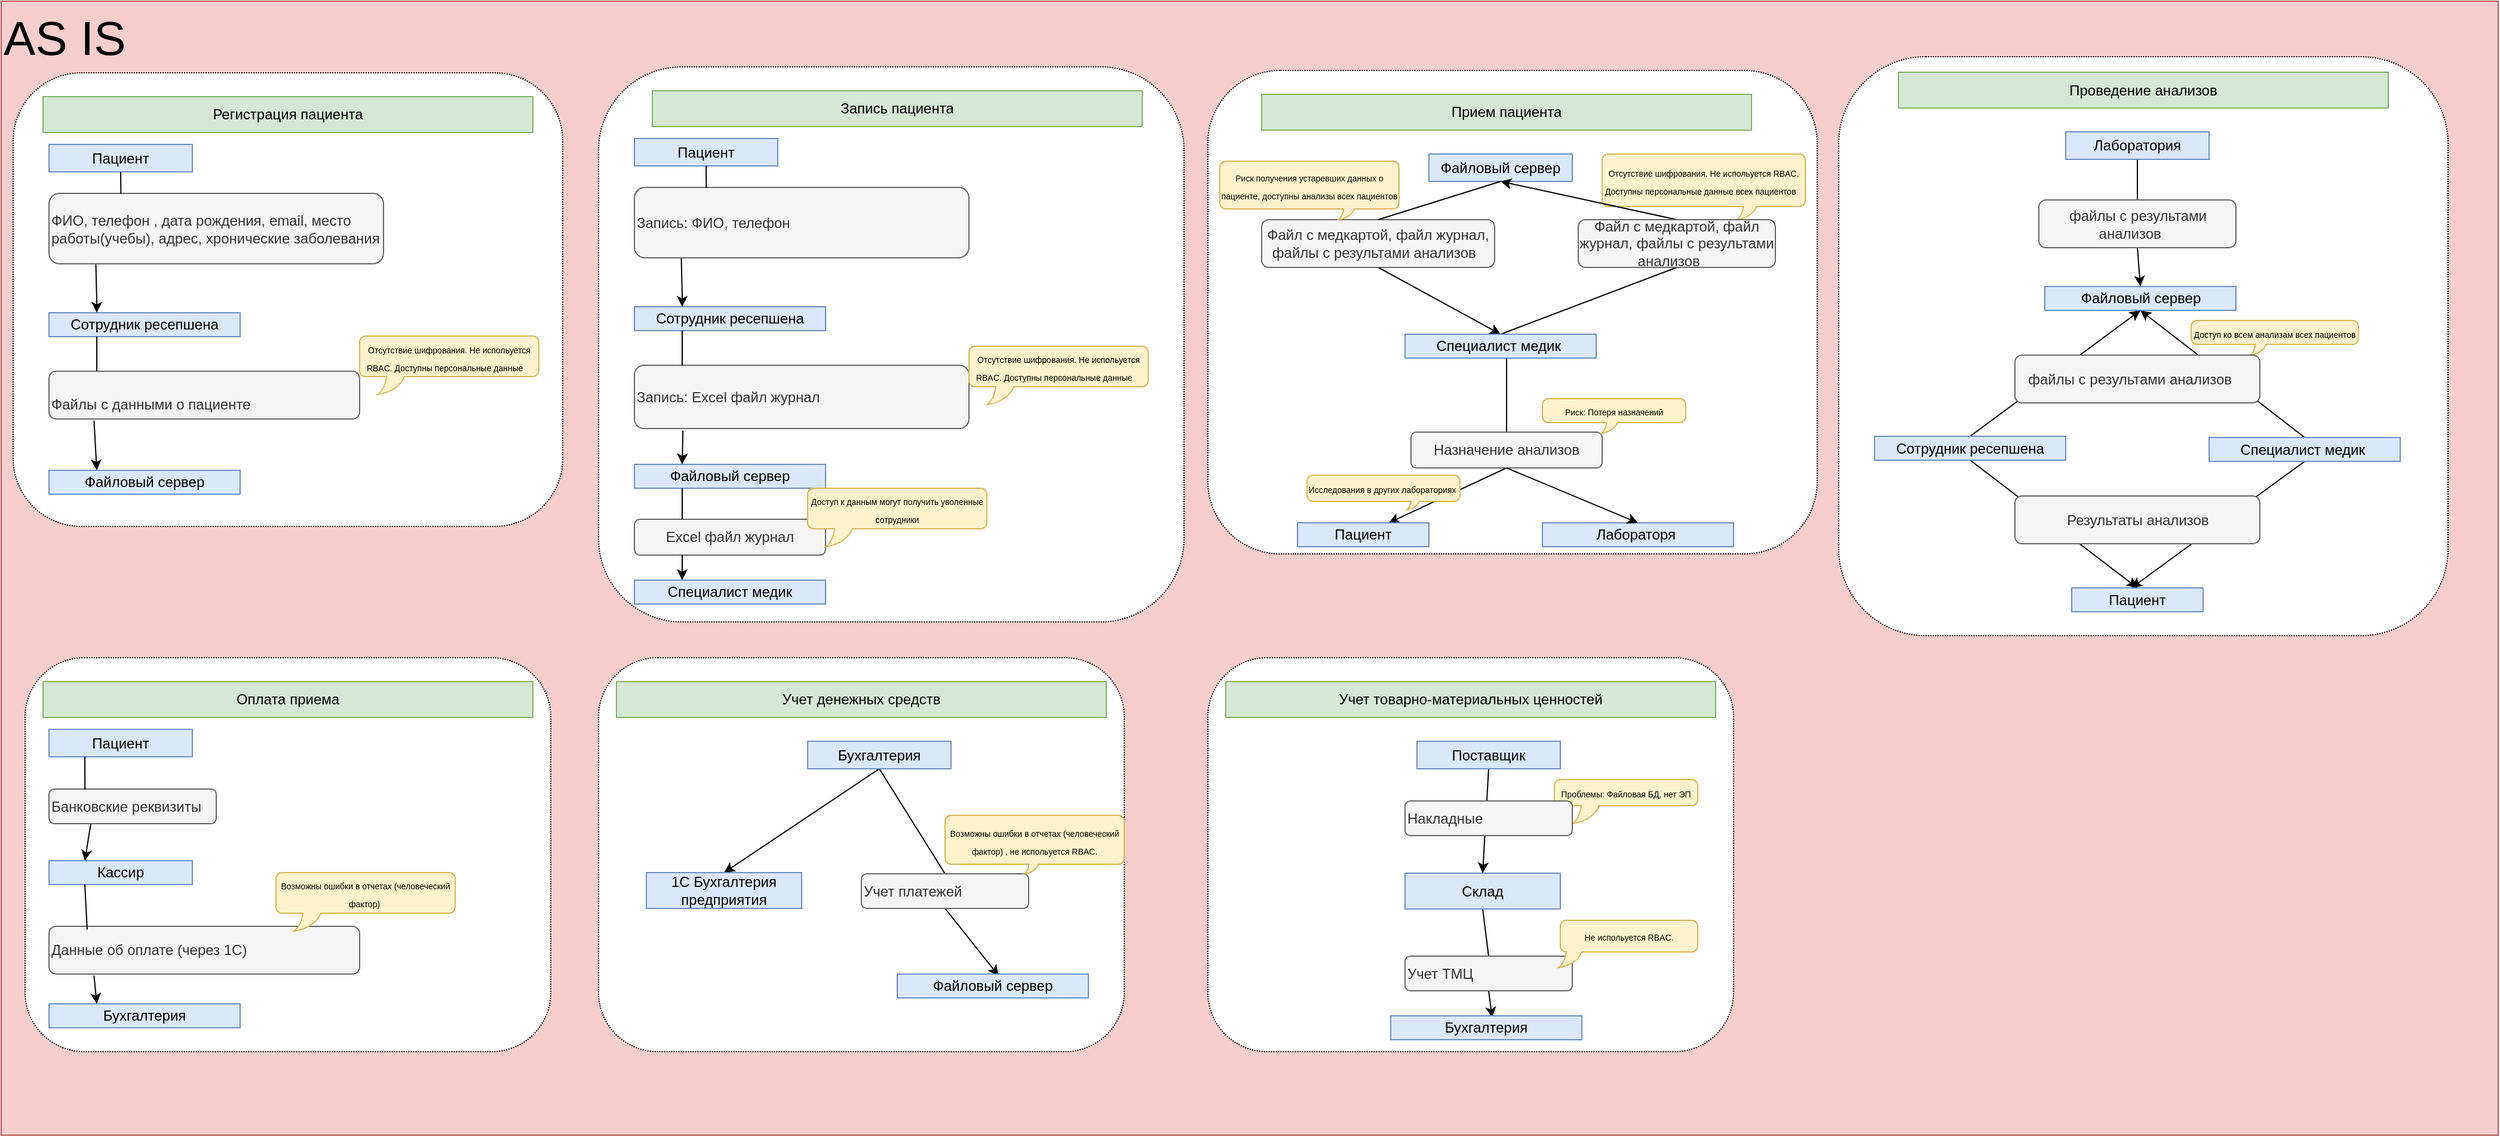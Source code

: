 <mxfile version="26.2.2">
  <diagram name="Страница — 1" id="flqb_vgoVWN2gIgyEzhE">
    <mxGraphModel dx="5712" dy="4565" grid="1" gridSize="10" guides="1" tooltips="1" connect="1" arrows="1" fold="1" page="1" pageScale="1" pageWidth="827" pageHeight="1169" math="0" shadow="0">
      <root>
        <mxCell id="0" />
        <mxCell id="1" parent="0" />
        <mxCell id="AsZ9xVdUvR41cb9abi4R-146" value="AS IS" style="text;html=1;align=left;verticalAlign=top;whiteSpace=wrap;rounded=0;fillColor=#f8cecc;strokeColor=#b85450;fontSize=40;" parent="1" vertex="1">
          <mxGeometry x="40" y="-1140" width="2090" height="950" as="geometry" />
        </mxCell>
        <mxCell id="AsZ9xVdUvR41cb9abi4R-136" value="" style="rounded=1;whiteSpace=wrap;html=1;textShadow=1;labelBorderColor=light-dark(#0ff029, #ededed);dashed=1;dashPattern=1 1;" parent="1" vertex="1">
          <mxGeometry x="1578" y="-1093.5" width="510" height="485" as="geometry" />
        </mxCell>
        <mxCell id="AsZ9xVdUvR41cb9abi4R-16" value="" style="rounded=1;whiteSpace=wrap;html=1;textShadow=1;labelBorderColor=light-dark(#0ff029, #ededed);dashed=1;dashPattern=1 1;" parent="1" vertex="1">
          <mxGeometry x="50" y="-1080" width="460" height="380" as="geometry" />
        </mxCell>
        <mxCell id="AsZ9xVdUvR41cb9abi4R-1" value="Пациент" style="rounded=0;whiteSpace=wrap;html=1;fillColor=#dae8fc;strokeColor=#6c8ebf;" parent="1" vertex="1">
          <mxGeometry x="80" y="-1020" width="120" height="23" as="geometry" />
        </mxCell>
        <mxCell id="AsZ9xVdUvR41cb9abi4R-18" style="edgeStyle=none;rounded=0;orthogonalLoop=1;jettySize=auto;html=1;exitX=0.14;exitY=0.983;exitDx=0;exitDy=0;entryX=0.25;entryY=0;entryDx=0;entryDy=0;endArrow=classic;startFill=0;exitPerimeter=0;endFill=1;" parent="1" source="AsZ9xVdUvR41cb9abi4R-2" target="AsZ9xVdUvR41cb9abi4R-3" edge="1">
          <mxGeometry relative="1" as="geometry">
            <Array as="points">
              <mxPoint x="120" y="-889" />
            </Array>
          </mxGeometry>
        </mxCell>
        <mxCell id="AsZ9xVdUvR41cb9abi4R-2" value="&lt;div&gt;&lt;span style=&quot;background-color: transparent; color: light-dark(rgb(51, 51, 51), rgb(193, 193, 193));&quot;&gt;ФИО, телефон , д&lt;/span&gt;ата рождения, email, место работы(учебы), адрес, хронические заболевания&lt;/div&gt;" style="rounded=1;whiteSpace=wrap;html=1;fillColor=#f5f5f5;fontColor=#333333;strokeColor=#666666;align=left;" parent="1" vertex="1">
          <mxGeometry x="80" y="-979" width="280" height="59" as="geometry" />
        </mxCell>
        <mxCell id="AsZ9xVdUvR41cb9abi4R-3" value="Сотрудник ресепшена" style="rounded=0;whiteSpace=wrap;html=1;fillColor=#dae8fc;strokeColor=#6c8ebf;" parent="1" vertex="1">
          <mxGeometry x="80" y="-879" width="160" height="20" as="geometry" />
        </mxCell>
        <mxCell id="AsZ9xVdUvR41cb9abi4R-4" value="Файловый сервер" style="rounded=0;whiteSpace=wrap;html=1;fillColor=#dae8fc;strokeColor=#6c8ebf;" parent="1" vertex="1">
          <mxGeometry x="80" y="-747" width="160" height="20" as="geometry" />
        </mxCell>
        <mxCell id="AsZ9xVdUvR41cb9abi4R-8" style="edgeStyle=none;rounded=0;orthogonalLoop=1;jettySize=auto;html=1;exitX=0.5;exitY=1;exitDx=0;exitDy=0;entryX=0.215;entryY=0.007;entryDx=0;entryDy=0;entryPerimeter=0;endArrow=none;startFill=0;" parent="1" source="AsZ9xVdUvR41cb9abi4R-1" target="AsZ9xVdUvR41cb9abi4R-2" edge="1">
          <mxGeometry relative="1" as="geometry" />
        </mxCell>
        <mxCell id="AsZ9xVdUvR41cb9abi4R-10" value="&lt;br&gt;&lt;div&gt;Файлы с данными о пациенте&amp;nbsp;&lt;/div&gt;" style="rounded=1;whiteSpace=wrap;html=1;fillColor=#f5f5f5;fontColor=#333333;strokeColor=#666666;align=left;" parent="1" vertex="1">
          <mxGeometry x="80" y="-830" width="260" height="40" as="geometry" />
        </mxCell>
        <mxCell id="AsZ9xVdUvR41cb9abi4R-12" style="edgeStyle=none;rounded=0;orthogonalLoop=1;jettySize=auto;html=1;exitX=0.25;exitY=1;exitDx=0;exitDy=0;endArrow=none;startFill=0;" parent="1" source="AsZ9xVdUvR41cb9abi4R-3" edge="1">
          <mxGeometry relative="1" as="geometry">
            <mxPoint x="120" y="-830" as="targetPoint" />
          </mxGeometry>
        </mxCell>
        <mxCell id="AsZ9xVdUvR41cb9abi4R-13" style="edgeStyle=none;rounded=0;orthogonalLoop=1;jettySize=auto;html=1;exitX=0.145;exitY=1.032;exitDx=0;exitDy=0;entryX=0.25;entryY=0;entryDx=0;entryDy=0;exitPerimeter=0;" parent="1" source="AsZ9xVdUvR41cb9abi4R-10" target="AsZ9xVdUvR41cb9abi4R-4" edge="1">
          <mxGeometry relative="1" as="geometry" />
        </mxCell>
        <mxCell id="AsZ9xVdUvR41cb9abi4R-15" style="edgeStyle=none;rounded=0;orthogonalLoop=1;jettySize=auto;html=1;exitX=0.25;exitY=1;exitDx=0;exitDy=0;entryX=0.25;entryY=0;entryDx=0;entryDy=0;" parent="1" edge="1">
          <mxGeometry relative="1" as="geometry">
            <mxPoint x="100" y="450" as="targetPoint" />
          </mxGeometry>
        </mxCell>
        <mxCell id="AsZ9xVdUvR41cb9abi4R-17" value="Регистрация пациента" style="text;strokeColor=#82b366;fillColor=#d5e8d4;align=center;verticalAlign=middle;spacingLeft=4;spacingRight=4;overflow=hidden;points=[[0,0.5],[1,0.5]];portConstraint=eastwest;rotatable=0;whiteSpace=wrap;html=1;" parent="1" vertex="1">
          <mxGeometry x="75" y="-1060" width="410" height="30" as="geometry" />
        </mxCell>
        <mxCell id="AsZ9xVdUvR41cb9abi4R-19" value="&lt;font style=&quot;font-size: 7px;&quot;&gt;Отсутствие шифрования. Не испольуется RBAC. Доступны персональные данные&amp;nbsp;&amp;nbsp;&lt;/font&gt;&amp;nbsp;" style="whiteSpace=wrap;html=1;shape=mxgraph.basic.roundRectCallout;dx=30;dy=15;size=5;boundedLbl=1;fillColor=#fff2cc;strokeColor=#d6b656;" parent="1" vertex="1">
          <mxGeometry x="340" y="-859.5" width="150" height="49" as="geometry" />
        </mxCell>
        <mxCell id="AsZ9xVdUvR41cb9abi4R-22" value="" style="rounded=1;whiteSpace=wrap;html=1;textShadow=1;labelBorderColor=light-dark(#0ff029, #ededed);dashed=1;dashPattern=1 1;" parent="1" vertex="1">
          <mxGeometry x="1050" y="-1082" width="510" height="405" as="geometry" />
        </mxCell>
        <mxCell id="AsZ9xVdUvR41cb9abi4R-23" value="Файловый сервер" style="rounded=0;whiteSpace=wrap;html=1;fillColor=#dae8fc;strokeColor=#6c8ebf;" parent="1" vertex="1">
          <mxGeometry x="1235" y="-1012" width="120" height="23" as="geometry" />
        </mxCell>
        <mxCell id="AsZ9xVdUvR41cb9abi4R-59" style="edgeStyle=none;rounded=0;orthogonalLoop=1;jettySize=auto;html=1;exitX=0.5;exitY=1;exitDx=0;exitDy=0;entryX=0.5;entryY=0;entryDx=0;entryDy=0;" parent="1" source="AsZ9xVdUvR41cb9abi4R-25" target="AsZ9xVdUvR41cb9abi4R-26" edge="1">
          <mxGeometry relative="1" as="geometry" />
        </mxCell>
        <mxCell id="AsZ9xVdUvR41cb9abi4R-25" value="Файл с медкартой, файл журнал, файлы с результами анализов&amp;nbsp;&amp;nbsp;" style="rounded=1;whiteSpace=wrap;html=1;fillColor=#f5f5f5;fontColor=#333333;strokeColor=#666666;" parent="1" vertex="1">
          <mxGeometry x="1095" y="-957" width="195" height="40" as="geometry" />
        </mxCell>
        <mxCell id="AsZ9xVdUvR41cb9abi4R-61" style="edgeStyle=none;rounded=0;orthogonalLoop=1;jettySize=auto;html=1;exitX=0.5;exitY=0;exitDx=0;exitDy=0;entryX=0.5;entryY=1;entryDx=0;entryDy=0;endArrow=none;startFill=0;" parent="1" source="AsZ9xVdUvR41cb9abi4R-26" target="AsZ9xVdUvR41cb9abi4R-60" edge="1">
          <mxGeometry relative="1" as="geometry">
            <mxPoint x="1249" y="-1082" as="targetPoint" />
          </mxGeometry>
        </mxCell>
        <mxCell id="AsZ9xVdUvR41cb9abi4R-26" value="Специалист медик&amp;nbsp;" style="rounded=0;whiteSpace=wrap;html=1;fillColor=#dae8fc;strokeColor=#6c8ebf;" parent="1" vertex="1">
          <mxGeometry x="1215" y="-861" width="160" height="20" as="geometry" />
        </mxCell>
        <mxCell id="AsZ9xVdUvR41cb9abi4R-28" value="Лабораторя&amp;nbsp;" style="rounded=0;whiteSpace=wrap;html=1;fillColor=#dae8fc;strokeColor=#6c8ebf;" parent="1" vertex="1">
          <mxGeometry x="1330" y="-703" width="160" height="20" as="geometry" />
        </mxCell>
        <mxCell id="AsZ9xVdUvR41cb9abi4R-29" style="edgeStyle=none;rounded=0;orthogonalLoop=1;jettySize=auto;html=1;exitX=0.5;exitY=1;exitDx=0;exitDy=0;entryX=0.5;entryY=0;entryDx=0;entryDy=0;endArrow=none;startFill=0;" parent="1" source="AsZ9xVdUvR41cb9abi4R-23" target="AsZ9xVdUvR41cb9abi4R-25" edge="1">
          <mxGeometry relative="1" as="geometry" />
        </mxCell>
        <mxCell id="AsZ9xVdUvR41cb9abi4R-97" style="edgeStyle=none;rounded=0;orthogonalLoop=1;jettySize=auto;html=1;exitX=0.5;exitY=1;exitDx=0;exitDy=0;" parent="1" source="AsZ9xVdUvR41cb9abi4R-31" target="AsZ9xVdUvR41cb9abi4R-96" edge="1">
          <mxGeometry relative="1" as="geometry" />
        </mxCell>
        <mxCell id="AsZ9xVdUvR41cb9abi4R-31" value="Назначение анализов" style="rounded=1;whiteSpace=wrap;html=1;fillColor=#f5f5f5;fontColor=#333333;strokeColor=#666666;" parent="1" vertex="1">
          <mxGeometry x="1220" y="-779" width="160" height="30" as="geometry" />
        </mxCell>
        <mxCell id="AsZ9xVdUvR41cb9abi4R-34" style="edgeStyle=none;rounded=0;orthogonalLoop=1;jettySize=auto;html=1;exitX=0.25;exitY=1;exitDx=0;exitDy=0;entryX=0.5;entryY=0;entryDx=0;entryDy=0;endArrow=none;startFill=0;" parent="1" target="AsZ9xVdUvR41cb9abi4R-31" edge="1">
          <mxGeometry relative="1" as="geometry">
            <mxPoint x="1300" y="-841.0" as="sourcePoint" />
          </mxGeometry>
        </mxCell>
        <mxCell id="AsZ9xVdUvR41cb9abi4R-35" style="edgeStyle=none;rounded=0;orthogonalLoop=1;jettySize=auto;html=1;exitX=0.5;exitY=1;exitDx=0;exitDy=0;entryX=0.5;entryY=0;entryDx=0;entryDy=0;" parent="1" source="AsZ9xVdUvR41cb9abi4R-31" target="AsZ9xVdUvR41cb9abi4R-28" edge="1">
          <mxGeometry relative="1" as="geometry" />
        </mxCell>
        <mxCell id="AsZ9xVdUvR41cb9abi4R-36" value="Прием пациента" style="text;strokeColor=#82b366;fillColor=#d5e8d4;align=center;verticalAlign=middle;spacingLeft=4;spacingRight=4;overflow=hidden;points=[[0,0.5],[1,0.5]];portConstraint=eastwest;rotatable=0;whiteSpace=wrap;html=1;" parent="1" vertex="1">
          <mxGeometry x="1095" y="-1062" width="410" height="30" as="geometry" />
        </mxCell>
        <mxCell id="AsZ9xVdUvR41cb9abi4R-37" value="&lt;font style=&quot;font-size: 7px;&quot;&gt;Отсутствие шифрования. Не испольуется RBAC. Доступны персональные данные всех пациентов&amp;nbsp;&lt;/font&gt;&amp;nbsp;" style="whiteSpace=wrap;html=1;shape=mxgraph.basic.roundRectCallout;dx=123.79;dy=11;size=5;boundedLbl=1;fillColor=#fff2cc;strokeColor=#d6b656;" parent="1" vertex="1">
          <mxGeometry x="1380" y="-1012" width="170" height="55" as="geometry" />
        </mxCell>
        <mxCell id="AsZ9xVdUvR41cb9abi4R-38" value="&lt;span style=&quot;font-size: 7px;&quot;&gt;Риск получения устаревших данных о пациенте, д&lt;/span&gt;&lt;span style=&quot;font-size: 7px;&quot;&gt;оступны анализы всех пациентов&lt;/span&gt;" style="whiteSpace=wrap;html=1;shape=mxgraph.basic.roundRectCallout;dx=108.18;dy=9;size=5;boundedLbl=1;fillColor=#fff2cc;strokeColor=#d6b656;" parent="1" vertex="1">
          <mxGeometry x="1060" y="-1006" width="150" height="49" as="geometry" />
        </mxCell>
        <mxCell id="AsZ9xVdUvR41cb9abi4R-39" style="edgeStyle=none;rounded=0;orthogonalLoop=1;jettySize=auto;html=1;exitX=1;exitY=0.5;exitDx=0;exitDy=0;" parent="1" source="AsZ9xVdUvR41cb9abi4R-10" target="AsZ9xVdUvR41cb9abi4R-10" edge="1">
          <mxGeometry relative="1" as="geometry" />
        </mxCell>
        <mxCell id="AsZ9xVdUvR41cb9abi4R-41" value="" style="rounded=1;whiteSpace=wrap;html=1;textShadow=1;labelBorderColor=light-dark(#0ff029, #ededed);dashed=1;dashPattern=1 1;" parent="1" vertex="1">
          <mxGeometry x="540" y="-1085" width="490" height="465" as="geometry" />
        </mxCell>
        <mxCell id="AsZ9xVdUvR41cb9abi4R-42" value="Пациент" style="rounded=0;whiteSpace=wrap;html=1;fillColor=#dae8fc;strokeColor=#6c8ebf;" parent="1" vertex="1">
          <mxGeometry x="570" y="-1025" width="120" height="23" as="geometry" />
        </mxCell>
        <mxCell id="AsZ9xVdUvR41cb9abi4R-43" style="edgeStyle=none;rounded=0;orthogonalLoop=1;jettySize=auto;html=1;exitX=0.14;exitY=0.983;exitDx=0;exitDy=0;entryX=0.25;entryY=0;entryDx=0;entryDy=0;endArrow=classic;startFill=0;exitPerimeter=0;endFill=1;" parent="1" source="AsZ9xVdUvR41cb9abi4R-44" target="AsZ9xVdUvR41cb9abi4R-45" edge="1">
          <mxGeometry relative="1" as="geometry">
            <Array as="points">
              <mxPoint x="610" y="-894" />
            </Array>
          </mxGeometry>
        </mxCell>
        <mxCell id="AsZ9xVdUvR41cb9abi4R-44" value="Запись: ФИО, телефон&amp;nbsp;" style="rounded=1;whiteSpace=wrap;html=1;fillColor=#f5f5f5;fontColor=#333333;strokeColor=#666666;align=left;" parent="1" vertex="1">
          <mxGeometry x="570" y="-984" width="280" height="59" as="geometry" />
        </mxCell>
        <mxCell id="AsZ9xVdUvR41cb9abi4R-45" value="Сотрудник ресепшена" style="rounded=0;whiteSpace=wrap;html=1;fillColor=#dae8fc;strokeColor=#6c8ebf;" parent="1" vertex="1">
          <mxGeometry x="570" y="-884" width="160" height="20" as="geometry" />
        </mxCell>
        <mxCell id="AsZ9xVdUvR41cb9abi4R-46" value="Файловый сервер" style="rounded=0;whiteSpace=wrap;html=1;fillColor=#dae8fc;strokeColor=#6c8ebf;" parent="1" vertex="1">
          <mxGeometry x="570" y="-752" width="160" height="20" as="geometry" />
        </mxCell>
        <mxCell id="AsZ9xVdUvR41cb9abi4R-47" value="Специалист медик" style="rounded=0;whiteSpace=wrap;html=1;fillColor=#dae8fc;strokeColor=#6c8ebf;" parent="1" vertex="1">
          <mxGeometry x="570" y="-655" width="160" height="20" as="geometry" />
        </mxCell>
        <mxCell id="AsZ9xVdUvR41cb9abi4R-48" style="edgeStyle=none;rounded=0;orthogonalLoop=1;jettySize=auto;html=1;exitX=0.5;exitY=1;exitDx=0;exitDy=0;entryX=0.215;entryY=0.007;entryDx=0;entryDy=0;entryPerimeter=0;endArrow=none;startFill=0;" parent="1" source="AsZ9xVdUvR41cb9abi4R-42" target="AsZ9xVdUvR41cb9abi4R-44" edge="1">
          <mxGeometry relative="1" as="geometry" />
        </mxCell>
        <mxCell id="AsZ9xVdUvR41cb9abi4R-49" value="Запись:&amp;nbsp;Exсel файл журнал" style="rounded=1;whiteSpace=wrap;html=1;fillColor=#f5f5f5;fontColor=#333333;strokeColor=#666666;align=left;" parent="1" vertex="1">
          <mxGeometry x="570" y="-835" width="280" height="53" as="geometry" />
        </mxCell>
        <mxCell id="AsZ9xVdUvR41cb9abi4R-50" value="Exсel файл журнал" style="rounded=1;whiteSpace=wrap;html=1;fillColor=#f5f5f5;fontColor=#333333;strokeColor=#666666;" parent="1" vertex="1">
          <mxGeometry x="570" y="-706" width="160" height="30" as="geometry" />
        </mxCell>
        <mxCell id="AsZ9xVdUvR41cb9abi4R-51" style="edgeStyle=none;rounded=0;orthogonalLoop=1;jettySize=auto;html=1;exitX=0.25;exitY=1;exitDx=0;exitDy=0;endArrow=none;startFill=0;" parent="1" source="AsZ9xVdUvR41cb9abi4R-45" edge="1">
          <mxGeometry relative="1" as="geometry">
            <mxPoint x="610" y="-835" as="targetPoint" />
          </mxGeometry>
        </mxCell>
        <mxCell id="AsZ9xVdUvR41cb9abi4R-52" style="edgeStyle=none;rounded=0;orthogonalLoop=1;jettySize=auto;html=1;exitX=0.145;exitY=1.032;exitDx=0;exitDy=0;entryX=0.25;entryY=0;entryDx=0;entryDy=0;exitPerimeter=0;" parent="1" source="AsZ9xVdUvR41cb9abi4R-49" target="AsZ9xVdUvR41cb9abi4R-46" edge="1">
          <mxGeometry relative="1" as="geometry" />
        </mxCell>
        <mxCell id="AsZ9xVdUvR41cb9abi4R-53" style="edgeStyle=none;rounded=0;orthogonalLoop=1;jettySize=auto;html=1;exitX=0.25;exitY=1;exitDx=0;exitDy=0;entryX=0.25;entryY=0;entryDx=0;entryDy=0;endArrow=none;startFill=0;" parent="1" source="AsZ9xVdUvR41cb9abi4R-46" target="AsZ9xVdUvR41cb9abi4R-50" edge="1">
          <mxGeometry relative="1" as="geometry" />
        </mxCell>
        <mxCell id="AsZ9xVdUvR41cb9abi4R-54" style="edgeStyle=none;rounded=0;orthogonalLoop=1;jettySize=auto;html=1;exitX=0.25;exitY=1;exitDx=0;exitDy=0;entryX=0.25;entryY=0;entryDx=0;entryDy=0;" parent="1" source="AsZ9xVdUvR41cb9abi4R-50" target="AsZ9xVdUvR41cb9abi4R-47" edge="1">
          <mxGeometry relative="1" as="geometry" />
        </mxCell>
        <mxCell id="AsZ9xVdUvR41cb9abi4R-55" value="Запись пациента" style="text;strokeColor=#82b366;fillColor=#d5e8d4;align=center;verticalAlign=middle;spacingLeft=4;spacingRight=4;overflow=hidden;points=[[0,0.5],[1,0.5]];portConstraint=eastwest;rotatable=0;whiteSpace=wrap;html=1;" parent="1" vertex="1">
          <mxGeometry x="585" y="-1065" width="410" height="30" as="geometry" />
        </mxCell>
        <mxCell id="AsZ9xVdUvR41cb9abi4R-56" value="&lt;font style=&quot;font-size: 7px;&quot;&gt;Отсутствие шифрования. Не испольуется RBAC. Доступны персональные данные&amp;nbsp;&amp;nbsp;&lt;/font&gt;&amp;nbsp;" style="whiteSpace=wrap;html=1;shape=mxgraph.basic.roundRectCallout;dx=30;dy=15;size=5;boundedLbl=1;fillColor=#fff2cc;strokeColor=#d6b656;" parent="1" vertex="1">
          <mxGeometry x="850" y="-851" width="150" height="49" as="geometry" />
        </mxCell>
        <mxCell id="AsZ9xVdUvR41cb9abi4R-57" value="&lt;span style=&quot;font-size: 7px;&quot;&gt;Доступ к данным могут получить уволенные сотрудники&lt;/span&gt;" style="whiteSpace=wrap;html=1;shape=mxgraph.basic.roundRectCallout;dx=30;dy=15;size=5;boundedLbl=1;fillColor=#fff2cc;strokeColor=#d6b656;" parent="1" vertex="1">
          <mxGeometry x="715" y="-732" width="150" height="49" as="geometry" />
        </mxCell>
        <mxCell id="AsZ9xVdUvR41cb9abi4R-58" style="edgeStyle=none;rounded=0;orthogonalLoop=1;jettySize=auto;html=1;exitX=1;exitY=0.5;exitDx=0;exitDy=0;" parent="1" source="AsZ9xVdUvR41cb9abi4R-49" target="AsZ9xVdUvR41cb9abi4R-49" edge="1">
          <mxGeometry relative="1" as="geometry" />
        </mxCell>
        <mxCell id="AsZ9xVdUvR41cb9abi4R-62" style="edgeStyle=none;rounded=0;orthogonalLoop=1;jettySize=auto;html=1;exitX=0.5;exitY=0;exitDx=0;exitDy=0;entryX=0.5;entryY=1;entryDx=0;entryDy=0;" parent="1" source="AsZ9xVdUvR41cb9abi4R-60" target="AsZ9xVdUvR41cb9abi4R-23" edge="1">
          <mxGeometry relative="1" as="geometry" />
        </mxCell>
        <mxCell id="AsZ9xVdUvR41cb9abi4R-60" value="Файл с медкартой, файл журнал, файлы с результами анализов&amp;nbsp;&amp;nbsp;&amp;nbsp;&amp;nbsp;" style="rounded=1;whiteSpace=wrap;html=1;fillColor=#f5f5f5;fontColor=#333333;strokeColor=#666666;" parent="1" vertex="1">
          <mxGeometry x="1360" y="-957" width="165" height="40" as="geometry" />
        </mxCell>
        <mxCell id="AsZ9xVdUvR41cb9abi4R-68" value="&lt;span style=&quot;font-size: 7px;&quot;&gt;Риск: Потеря назначений&lt;/span&gt;" style="whiteSpace=wrap;html=1;shape=mxgraph.basic.roundRectCallout;dx=58.33;dy=9;size=5;boundedLbl=1;fillColor=#fff2cc;strokeColor=#d6b656;" parent="1" vertex="1">
          <mxGeometry x="1330" y="-807" width="120" height="29" as="geometry" />
        </mxCell>
        <mxCell id="AsZ9xVdUvR41cb9abi4R-69" value="" style="rounded=1;whiteSpace=wrap;html=1;textShadow=1;labelBorderColor=light-dark(#0ff029, #ededed);dashed=1;dashPattern=1 1;" parent="1" vertex="1">
          <mxGeometry x="60" y="-590" width="440" height="330" as="geometry" />
        </mxCell>
        <mxCell id="AsZ9xVdUvR41cb9abi4R-70" value="Пациент" style="rounded=0;whiteSpace=wrap;html=1;fillColor=#dae8fc;strokeColor=#6c8ebf;" parent="1" vertex="1">
          <mxGeometry x="80" y="-530" width="120" height="23" as="geometry" />
        </mxCell>
        <mxCell id="AsZ9xVdUvR41cb9abi4R-82" style="edgeStyle=none;rounded=0;orthogonalLoop=1;jettySize=auto;html=1;exitX=0.25;exitY=1;exitDx=0;exitDy=0;entryX=0.25;entryY=0;entryDx=0;entryDy=0;" parent="1" source="AsZ9xVdUvR41cb9abi4R-72" target="AsZ9xVdUvR41cb9abi4R-73" edge="1">
          <mxGeometry relative="1" as="geometry" />
        </mxCell>
        <mxCell id="AsZ9xVdUvR41cb9abi4R-72" value="&lt;div&gt;Банковские реквизиты&lt;/div&gt;" style="rounded=1;whiteSpace=wrap;html=1;fillColor=#f5f5f5;fontColor=#333333;strokeColor=#666666;align=left;" parent="1" vertex="1">
          <mxGeometry x="80" y="-480" width="140" height="29" as="geometry" />
        </mxCell>
        <mxCell id="AsZ9xVdUvR41cb9abi4R-73" value="Кассир" style="rounded=0;whiteSpace=wrap;html=1;fillColor=#dae8fc;strokeColor=#6c8ebf;" parent="1" vertex="1">
          <mxGeometry x="80" y="-420" width="120" height="20" as="geometry" />
        </mxCell>
        <mxCell id="AsZ9xVdUvR41cb9abi4R-74" value="Бухгалтерия" style="rounded=0;whiteSpace=wrap;html=1;fillColor=#dae8fc;strokeColor=#6c8ebf;" parent="1" vertex="1">
          <mxGeometry x="80" y="-300" width="160" height="20" as="geometry" />
        </mxCell>
        <mxCell id="AsZ9xVdUvR41cb9abi4R-75" style="edgeStyle=none;rounded=0;orthogonalLoop=1;jettySize=auto;html=1;exitX=0.25;exitY=1;exitDx=0;exitDy=0;entryX=0.215;entryY=0.007;entryDx=0;entryDy=0;entryPerimeter=0;endArrow=none;startFill=0;" parent="1" source="AsZ9xVdUvR41cb9abi4R-70" target="AsZ9xVdUvR41cb9abi4R-72" edge="1">
          <mxGeometry relative="1" as="geometry" />
        </mxCell>
        <mxCell id="AsZ9xVdUvR41cb9abi4R-76" value="Данные об оплате (через 1С)" style="rounded=1;whiteSpace=wrap;html=1;fillColor=#f5f5f5;fontColor=#333333;strokeColor=#666666;align=left;" parent="1" vertex="1">
          <mxGeometry x="80" y="-365" width="260" height="40" as="geometry" />
        </mxCell>
        <mxCell id="AsZ9xVdUvR41cb9abi4R-77" style="edgeStyle=none;rounded=0;orthogonalLoop=1;jettySize=auto;html=1;exitX=0.25;exitY=1;exitDx=0;exitDy=0;endArrow=none;startFill=0;entryX=0.123;entryY=0.068;entryDx=0;entryDy=0;entryPerimeter=0;" parent="1" source="AsZ9xVdUvR41cb9abi4R-73" target="AsZ9xVdUvR41cb9abi4R-76" edge="1">
          <mxGeometry relative="1" as="geometry">
            <mxPoint x="120" y="-340" as="targetPoint" />
          </mxGeometry>
        </mxCell>
        <mxCell id="AsZ9xVdUvR41cb9abi4R-78" style="edgeStyle=none;rounded=0;orthogonalLoop=1;jettySize=auto;html=1;exitX=0.145;exitY=1.032;exitDx=0;exitDy=0;entryX=0.25;entryY=0;entryDx=0;entryDy=0;exitPerimeter=0;" parent="1" source="AsZ9xVdUvR41cb9abi4R-76" target="AsZ9xVdUvR41cb9abi4R-74" edge="1">
          <mxGeometry relative="1" as="geometry" />
        </mxCell>
        <mxCell id="AsZ9xVdUvR41cb9abi4R-79" value="Оплата приема" style="text;strokeColor=#82b366;fillColor=#d5e8d4;align=center;verticalAlign=middle;spacingLeft=4;spacingRight=4;overflow=hidden;points=[[0,0.5],[1,0.5]];portConstraint=eastwest;rotatable=0;whiteSpace=wrap;html=1;" parent="1" vertex="1">
          <mxGeometry x="75" y="-570" width="410" height="30" as="geometry" />
        </mxCell>
        <mxCell id="AsZ9xVdUvR41cb9abi4R-80" value="&lt;font style=&quot;font-size: 7px;&quot;&gt;Возможны ошибки в отчетах (человеческий фактор)&amp;nbsp;&lt;/font&gt;" style="whiteSpace=wrap;html=1;shape=mxgraph.basic.roundRectCallout;dx=30;dy=15;size=5;boundedLbl=1;fillColor=#fff2cc;strokeColor=#d6b656;" parent="1" vertex="1">
          <mxGeometry x="270" y="-410" width="150" height="49" as="geometry" />
        </mxCell>
        <mxCell id="AsZ9xVdUvR41cb9abi4R-81" style="edgeStyle=none;rounded=0;orthogonalLoop=1;jettySize=auto;html=1;exitX=1;exitY=0.5;exitDx=0;exitDy=0;" parent="1" source="AsZ9xVdUvR41cb9abi4R-76" target="AsZ9xVdUvR41cb9abi4R-76" edge="1">
          <mxGeometry relative="1" as="geometry" />
        </mxCell>
        <mxCell id="AsZ9xVdUvR41cb9abi4R-83" value="" style="rounded=1;whiteSpace=wrap;html=1;textShadow=1;labelBorderColor=light-dark(#0ff029, #ededed);dashed=1;dashPattern=1 1;" parent="1" vertex="1">
          <mxGeometry x="540" y="-590" width="440" height="330" as="geometry" />
        </mxCell>
        <mxCell id="AsZ9xVdUvR41cb9abi4R-100" style="edgeStyle=none;rounded=0;orthogonalLoop=1;jettySize=auto;html=1;exitX=0.5;exitY=1;exitDx=0;exitDy=0;entryX=0.5;entryY=0;entryDx=0;entryDy=0;" parent="1" source="AsZ9xVdUvR41cb9abi4R-84" target="AsZ9xVdUvR41cb9abi4R-87" edge="1">
          <mxGeometry relative="1" as="geometry" />
        </mxCell>
        <mxCell id="AsZ9xVdUvR41cb9abi4R-101" style="edgeStyle=none;rounded=0;orthogonalLoop=1;jettySize=auto;html=1;exitX=0.5;exitY=1;exitDx=0;exitDy=0;entryX=0.5;entryY=0;entryDx=0;entryDy=0;endArrow=none;startFill=0;" parent="1" source="AsZ9xVdUvR41cb9abi4R-84" target="AsZ9xVdUvR41cb9abi4R-86" edge="1">
          <mxGeometry relative="1" as="geometry" />
        </mxCell>
        <mxCell id="AsZ9xVdUvR41cb9abi4R-84" value="Бухгалтерия" style="rounded=0;whiteSpace=wrap;html=1;fillColor=#dae8fc;strokeColor=#6c8ebf;" parent="1" vertex="1">
          <mxGeometry x="715" y="-520" width="120" height="23" as="geometry" />
        </mxCell>
        <mxCell id="AsZ9xVdUvR41cb9abi4R-85" style="edgeStyle=none;rounded=0;orthogonalLoop=1;jettySize=auto;html=1;exitX=0.5;exitY=1;exitDx=0;exitDy=0;entryX=0.531;entryY=0.075;entryDx=0;entryDy=0;entryPerimeter=0;" parent="1" source="AsZ9xVdUvR41cb9abi4R-86" target="AsZ9xVdUvR41cb9abi4R-88" edge="1">
          <mxGeometry relative="1" as="geometry" />
        </mxCell>
        <mxCell id="AsZ9xVdUvR41cb9abi4R-86" value="&lt;div&gt;Учет платежей&lt;/div&gt;" style="rounded=1;whiteSpace=wrap;html=1;fillColor=#f5f5f5;fontColor=#333333;strokeColor=#666666;align=left;" parent="1" vertex="1">
          <mxGeometry x="760" y="-409" width="140" height="29" as="geometry" />
        </mxCell>
        <mxCell id="AsZ9xVdUvR41cb9abi4R-87" value="1С Бухгалтерия предприятия" style="rounded=0;whiteSpace=wrap;html=1;fillColor=#dae8fc;strokeColor=#6c8ebf;" parent="1" vertex="1">
          <mxGeometry x="580" y="-410" width="130" height="30" as="geometry" />
        </mxCell>
        <mxCell id="AsZ9xVdUvR41cb9abi4R-88" value="Файловый сервер" style="rounded=0;whiteSpace=wrap;html=1;fillColor=#dae8fc;strokeColor=#6c8ebf;" parent="1" vertex="1">
          <mxGeometry x="790" y="-325" width="160" height="20" as="geometry" />
        </mxCell>
        <mxCell id="AsZ9xVdUvR41cb9abi4R-93" value="Учет денежных средств" style="text;strokeColor=#82b366;fillColor=#d5e8d4;align=center;verticalAlign=middle;spacingLeft=4;spacingRight=4;overflow=hidden;points=[[0,0.5],[1,0.5]];portConstraint=eastwest;rotatable=0;whiteSpace=wrap;html=1;" parent="1" vertex="1">
          <mxGeometry x="555" y="-570" width="410" height="30" as="geometry" />
        </mxCell>
        <mxCell id="AsZ9xVdUvR41cb9abi4R-94" value="&lt;font style=&quot;font-size: 7px;&quot;&gt;Возможны ошибки в отчетах (человеческий фактор) , н&lt;/font&gt;&lt;span style=&quot;font-size: 7px;&quot;&gt;е испольуется RBAC.&lt;/span&gt;" style="whiteSpace=wrap;html=1;shape=mxgraph.basic.roundRectCallout;dx=74.29;dy=8;size=5;boundedLbl=1;fillColor=#fff2cc;strokeColor=#d6b656;" parent="1" vertex="1">
          <mxGeometry x="830" y="-458" width="150" height="49" as="geometry" />
        </mxCell>
        <mxCell id="AsZ9xVdUvR41cb9abi4R-95" style="edgeStyle=none;rounded=0;orthogonalLoop=1;jettySize=auto;html=1;exitX=1;exitY=0.5;exitDx=0;exitDy=0;" parent="1" edge="1">
          <mxGeometry relative="1" as="geometry">
            <mxPoint x="820" y="-345" as="sourcePoint" />
            <mxPoint x="820" y="-345" as="targetPoint" />
          </mxGeometry>
        </mxCell>
        <mxCell id="AsZ9xVdUvR41cb9abi4R-96" value="Пациент" style="rounded=0;whiteSpace=wrap;html=1;fillColor=#dae8fc;strokeColor=#6c8ebf;" parent="1" vertex="1">
          <mxGeometry x="1125" y="-703" width="110" height="20" as="geometry" />
        </mxCell>
        <mxCell id="AsZ9xVdUvR41cb9abi4R-98" value="&lt;span style=&quot;font-size: 7px;&quot;&gt;Исследования в других лабораториях&amp;nbsp;&lt;/span&gt;" style="whiteSpace=wrap;html=1;shape=mxgraph.basic.roundRectCallout;dx=90.45;dy=7;size=5;boundedLbl=1;fillColor=#fff2cc;strokeColor=#d6b656;" parent="1" vertex="1">
          <mxGeometry x="1133" y="-743" width="128" height="29" as="geometry" />
        </mxCell>
        <mxCell id="AsZ9xVdUvR41cb9abi4R-103" value="" style="rounded=1;whiteSpace=wrap;html=1;textShadow=1;labelBorderColor=light-dark(#0ff029, #ededed);dashed=1;dashPattern=1 1;" parent="1" vertex="1">
          <mxGeometry x="1050" y="-590" width="440" height="330" as="geometry" />
        </mxCell>
        <mxCell id="AsZ9xVdUvR41cb9abi4R-104" style="edgeStyle=none;rounded=0;orthogonalLoop=1;jettySize=auto;html=1;exitX=0.5;exitY=1;exitDx=0;exitDy=0;entryX=0.5;entryY=0;entryDx=0;entryDy=0;" parent="1" source="AsZ9xVdUvR41cb9abi4R-106" target="AsZ9xVdUvR41cb9abi4R-109" edge="1">
          <mxGeometry relative="1" as="geometry" />
        </mxCell>
        <mxCell id="AsZ9xVdUvR41cb9abi4R-105" style="edgeStyle=none;rounded=0;orthogonalLoop=1;jettySize=auto;html=1;exitX=0.5;exitY=1;exitDx=0;exitDy=0;entryX=0.5;entryY=0;entryDx=0;entryDy=0;endArrow=none;startFill=0;" parent="1" source="AsZ9xVdUvR41cb9abi4R-109" target="AsZ9xVdUvR41cb9abi4R-108" edge="1">
          <mxGeometry relative="1" as="geometry" />
        </mxCell>
        <mxCell id="AsZ9xVdUvR41cb9abi4R-106" value="Поставщик" style="rounded=0;whiteSpace=wrap;html=1;fillColor=#dae8fc;strokeColor=#6c8ebf;" parent="1" vertex="1">
          <mxGeometry x="1225" y="-520" width="120" height="23" as="geometry" />
        </mxCell>
        <mxCell id="AsZ9xVdUvR41cb9abi4R-107" style="edgeStyle=none;rounded=0;orthogonalLoop=1;jettySize=auto;html=1;exitX=0.5;exitY=1;exitDx=0;exitDy=0;entryX=0.531;entryY=0.075;entryDx=0;entryDy=0;entryPerimeter=0;" parent="1" source="AsZ9xVdUvR41cb9abi4R-108" target="AsZ9xVdUvR41cb9abi4R-110" edge="1">
          <mxGeometry relative="1" as="geometry" />
        </mxCell>
        <mxCell id="AsZ9xVdUvR41cb9abi4R-108" value="&lt;div&gt;Учет ТМЦ&lt;/div&gt;" style="rounded=1;whiteSpace=wrap;html=1;fillColor=#f5f5f5;fontColor=#333333;strokeColor=#666666;align=left;" parent="1" vertex="1">
          <mxGeometry x="1215" y="-340" width="140" height="29" as="geometry" />
        </mxCell>
        <mxCell id="AsZ9xVdUvR41cb9abi4R-109" value="Склад" style="rounded=0;whiteSpace=wrap;html=1;fillColor=#dae8fc;strokeColor=#6c8ebf;" parent="1" vertex="1">
          <mxGeometry x="1215" y="-409.5" width="130" height="30" as="geometry" />
        </mxCell>
        <mxCell id="AsZ9xVdUvR41cb9abi4R-110" value="Бухгалтерия" style="rounded=0;whiteSpace=wrap;html=1;fillColor=#dae8fc;strokeColor=#6c8ebf;" parent="1" vertex="1">
          <mxGeometry x="1203" y="-290" width="160" height="20" as="geometry" />
        </mxCell>
        <mxCell id="AsZ9xVdUvR41cb9abi4R-111" value="Учет товарно-материальных ценностей" style="text;strokeColor=#82b366;fillColor=#d5e8d4;align=center;verticalAlign=middle;spacingLeft=4;spacingRight=4;overflow=hidden;points=[[0,0.5],[1,0.5]];portConstraint=eastwest;rotatable=0;whiteSpace=wrap;html=1;" parent="1" vertex="1">
          <mxGeometry x="1065" y="-570" width="410" height="30" as="geometry" />
        </mxCell>
        <mxCell id="AsZ9xVdUvR41cb9abi4R-112" value="&lt;font style=&quot;font-size: 7px;&quot;&gt;Проблемы: Файловая БД, нет ЭП&lt;/font&gt;" style="whiteSpace=wrap;html=1;shape=mxgraph.basic.roundRectCallout;dx=30;dy=15;size=5;boundedLbl=1;fillColor=#fff2cc;strokeColor=#d6b656;" parent="1" vertex="1">
          <mxGeometry x="1340" y="-488" width="120" height="37" as="geometry" />
        </mxCell>
        <mxCell id="AsZ9xVdUvR41cb9abi4R-113" style="edgeStyle=none;rounded=0;orthogonalLoop=1;jettySize=auto;html=1;exitX=1;exitY=0.5;exitDx=0;exitDy=0;" parent="1" edge="1">
          <mxGeometry relative="1" as="geometry">
            <mxPoint x="1330" y="-345" as="sourcePoint" />
            <mxPoint x="1330" y="-345" as="targetPoint" />
          </mxGeometry>
        </mxCell>
        <mxCell id="AsZ9xVdUvR41cb9abi4R-114" value="&lt;div&gt;Накладные&lt;/div&gt;" style="rounded=1;whiteSpace=wrap;html=1;fillColor=#f5f5f5;fontColor=#333333;strokeColor=#666666;align=left;" parent="1" vertex="1">
          <mxGeometry x="1215" y="-470" width="140" height="29" as="geometry" />
        </mxCell>
        <mxCell id="AsZ9xVdUvR41cb9abi4R-116" value="&lt;span style=&quot;font-size: 7px;&quot;&gt;Не испольуется RBAC.&lt;/span&gt;" style="whiteSpace=wrap;html=1;shape=mxgraph.basic.roundRectCallout;dx=10;dy=13;size=5;boundedLbl=1;fillColor=#fff2cc;strokeColor=#d6b656;" parent="1" vertex="1">
          <mxGeometry x="1345" y="-370" width="115" height="39.5" as="geometry" />
        </mxCell>
        <mxCell id="AsZ9xVdUvR41cb9abi4R-137" style="edgeStyle=none;rounded=0;orthogonalLoop=1;jettySize=auto;html=1;exitX=0.5;exitY=1;exitDx=0;exitDy=0;entryX=0.5;entryY=0;entryDx=0;entryDy=0;endArrow=none;startFill=0;" parent="1" source="AsZ9xVdUvR41cb9abi4R-117" target="AsZ9xVdUvR41cb9abi4R-132" edge="1">
          <mxGeometry relative="1" as="geometry" />
        </mxCell>
        <mxCell id="AsZ9xVdUvR41cb9abi4R-117" value="Лаборатория" style="rounded=0;whiteSpace=wrap;html=1;fillColor=#dae8fc;strokeColor=#6c8ebf;" parent="1" vertex="1">
          <mxGeometry x="1768" y="-1030.5" width="120" height="23" as="geometry" />
        </mxCell>
        <mxCell id="AsZ9xVdUvR41cb9abi4R-120" style="edgeStyle=none;rounded=0;orthogonalLoop=1;jettySize=auto;html=1;exitX=0.5;exitY=0;exitDx=0;exitDy=0;entryX=0.5;entryY=1;entryDx=0;entryDy=0;endArrow=classic;startFill=0;startArrow=none;endFill=1;" parent="1" source="AsZ9xVdUvR41cb9abi4R-121" target="AsZ9xVdUvR41cb9abi4R-122" edge="1">
          <mxGeometry relative="1" as="geometry">
            <mxPoint x="1782" y="-1100.5" as="targetPoint" />
          </mxGeometry>
        </mxCell>
        <mxCell id="AsZ9xVdUvR41cb9abi4R-144" style="edgeStyle=none;rounded=0;orthogonalLoop=1;jettySize=auto;html=1;exitX=0.5;exitY=1;exitDx=0;exitDy=0;" parent="1" source="AsZ9xVdUvR41cb9abi4R-121" edge="1">
          <mxGeometry relative="1" as="geometry">
            <mxPoint x="1823" y="-648.5" as="targetPoint" />
          </mxGeometry>
        </mxCell>
        <mxCell id="AsZ9xVdUvR41cb9abi4R-121" value="Специалист медик&amp;nbsp;" style="rounded=0;whiteSpace=wrap;html=1;fillColor=#dae8fc;strokeColor=#6c8ebf;" parent="1" vertex="1">
          <mxGeometry x="1888" y="-774.5" width="160" height="20" as="geometry" />
        </mxCell>
        <mxCell id="AsZ9xVdUvR41cb9abi4R-143" style="edgeStyle=none;rounded=0;orthogonalLoop=1;jettySize=auto;html=1;exitX=0.5;exitY=1;exitDx=0;exitDy=0;entryX=0.5;entryY=0;entryDx=0;entryDy=0;endArrow=none;startFill=1;startArrow=classic;" parent="1" source="AsZ9xVdUvR41cb9abi4R-122" target="AsZ9xVdUvR41cb9abi4R-139" edge="1">
          <mxGeometry relative="1" as="geometry" />
        </mxCell>
        <mxCell id="AsZ9xVdUvR41cb9abi4R-122" value="Файловый сервер" style="rounded=0;whiteSpace=wrap;html=1;fillColor=#dae8fc;strokeColor=#6c8ebf;" parent="1" vertex="1">
          <mxGeometry x="1750.5" y="-901" width="160" height="20" as="geometry" />
        </mxCell>
        <mxCell id="AsZ9xVdUvR41cb9abi4R-128" value="Проведение анализов" style="text;strokeColor=#82b366;fillColor=#d5e8d4;align=center;verticalAlign=middle;spacingLeft=4;spacingRight=4;overflow=hidden;points=[[0,0.5],[1,0.5]];portConstraint=eastwest;rotatable=0;whiteSpace=wrap;html=1;" parent="1" vertex="1">
          <mxGeometry x="1628" y="-1080.5" width="410" height="30" as="geometry" />
        </mxCell>
        <mxCell id="AsZ9xVdUvR41cb9abi4R-140" style="edgeStyle=none;rounded=0;orthogonalLoop=1;jettySize=auto;html=1;exitX=0.5;exitY=1;exitDx=0;exitDy=0;entryX=0.5;entryY=0;entryDx=0;entryDy=0;" parent="1" source="AsZ9xVdUvR41cb9abi4R-132" target="AsZ9xVdUvR41cb9abi4R-122" edge="1">
          <mxGeometry relative="1" as="geometry" />
        </mxCell>
        <mxCell id="AsZ9xVdUvR41cb9abi4R-132" value="файлы с результами анализов&amp;nbsp;&amp;nbsp;&amp;nbsp;&amp;nbsp;" style="rounded=1;whiteSpace=wrap;html=1;fillColor=#f5f5f5;fontColor=#333333;strokeColor=#666666;" parent="1" vertex="1">
          <mxGeometry x="1745.5" y="-973.5" width="165" height="40" as="geometry" />
        </mxCell>
        <mxCell id="AsZ9xVdUvR41cb9abi4R-133" value="&lt;span style=&quot;font-size: 7px;&quot;&gt;Доступ ко всем анализам всех пациентов&lt;/span&gt;" style="whiteSpace=wrap;html=1;shape=mxgraph.basic.roundRectCallout;dx=58.33;dy=9;size=5;boundedLbl=1;fillColor=#fff2cc;strokeColor=#d6b656;" parent="1" vertex="1">
          <mxGeometry x="1873" y="-872.5" width="140" height="29" as="geometry" />
        </mxCell>
        <mxCell id="AsZ9xVdUvR41cb9abi4R-138" value="Пациент" style="rounded=0;whiteSpace=wrap;html=1;fillColor=#dae8fc;strokeColor=#6c8ebf;" parent="1" vertex="1">
          <mxGeometry x="1773" y="-648.5" width="110" height="20" as="geometry" />
        </mxCell>
        <mxCell id="AsZ9xVdUvR41cb9abi4R-141" style="edgeStyle=none;rounded=0;orthogonalLoop=1;jettySize=auto;html=1;exitX=0.5;exitY=1;exitDx=0;exitDy=0;entryX=0.5;entryY=0;entryDx=0;entryDy=0;" parent="1" source="AsZ9xVdUvR41cb9abi4R-139" target="AsZ9xVdUvR41cb9abi4R-138" edge="1">
          <mxGeometry relative="1" as="geometry" />
        </mxCell>
        <mxCell id="AsZ9xVdUvR41cb9abi4R-139" value="Сотрудник ресепшена" style="rounded=0;whiteSpace=wrap;html=1;fillColor=#dae8fc;strokeColor=#6c8ebf;" parent="1" vertex="1">
          <mxGeometry x="1608" y="-775.5" width="160" height="20" as="geometry" />
        </mxCell>
        <mxCell id="AsZ9xVdUvR41cb9abi4R-142" value="файлы с результами анализов&amp;nbsp;&amp;nbsp;&amp;nbsp;&amp;nbsp;" style="rounded=1;whiteSpace=wrap;html=1;fillColor=#f5f5f5;fontColor=#333333;strokeColor=#666666;" parent="1" vertex="1">
          <mxGeometry x="1725.5" y="-843.5" width="205" height="40" as="geometry" />
        </mxCell>
        <mxCell id="AsZ9xVdUvR41cb9abi4R-145" value="Результаты анализов" style="rounded=1;whiteSpace=wrap;html=1;fillColor=#f5f5f5;fontColor=#333333;strokeColor=#666666;" parent="1" vertex="1">
          <mxGeometry x="1725.5" y="-725.5" width="205" height="40" as="geometry" />
        </mxCell>
      </root>
    </mxGraphModel>
  </diagram>
</mxfile>
